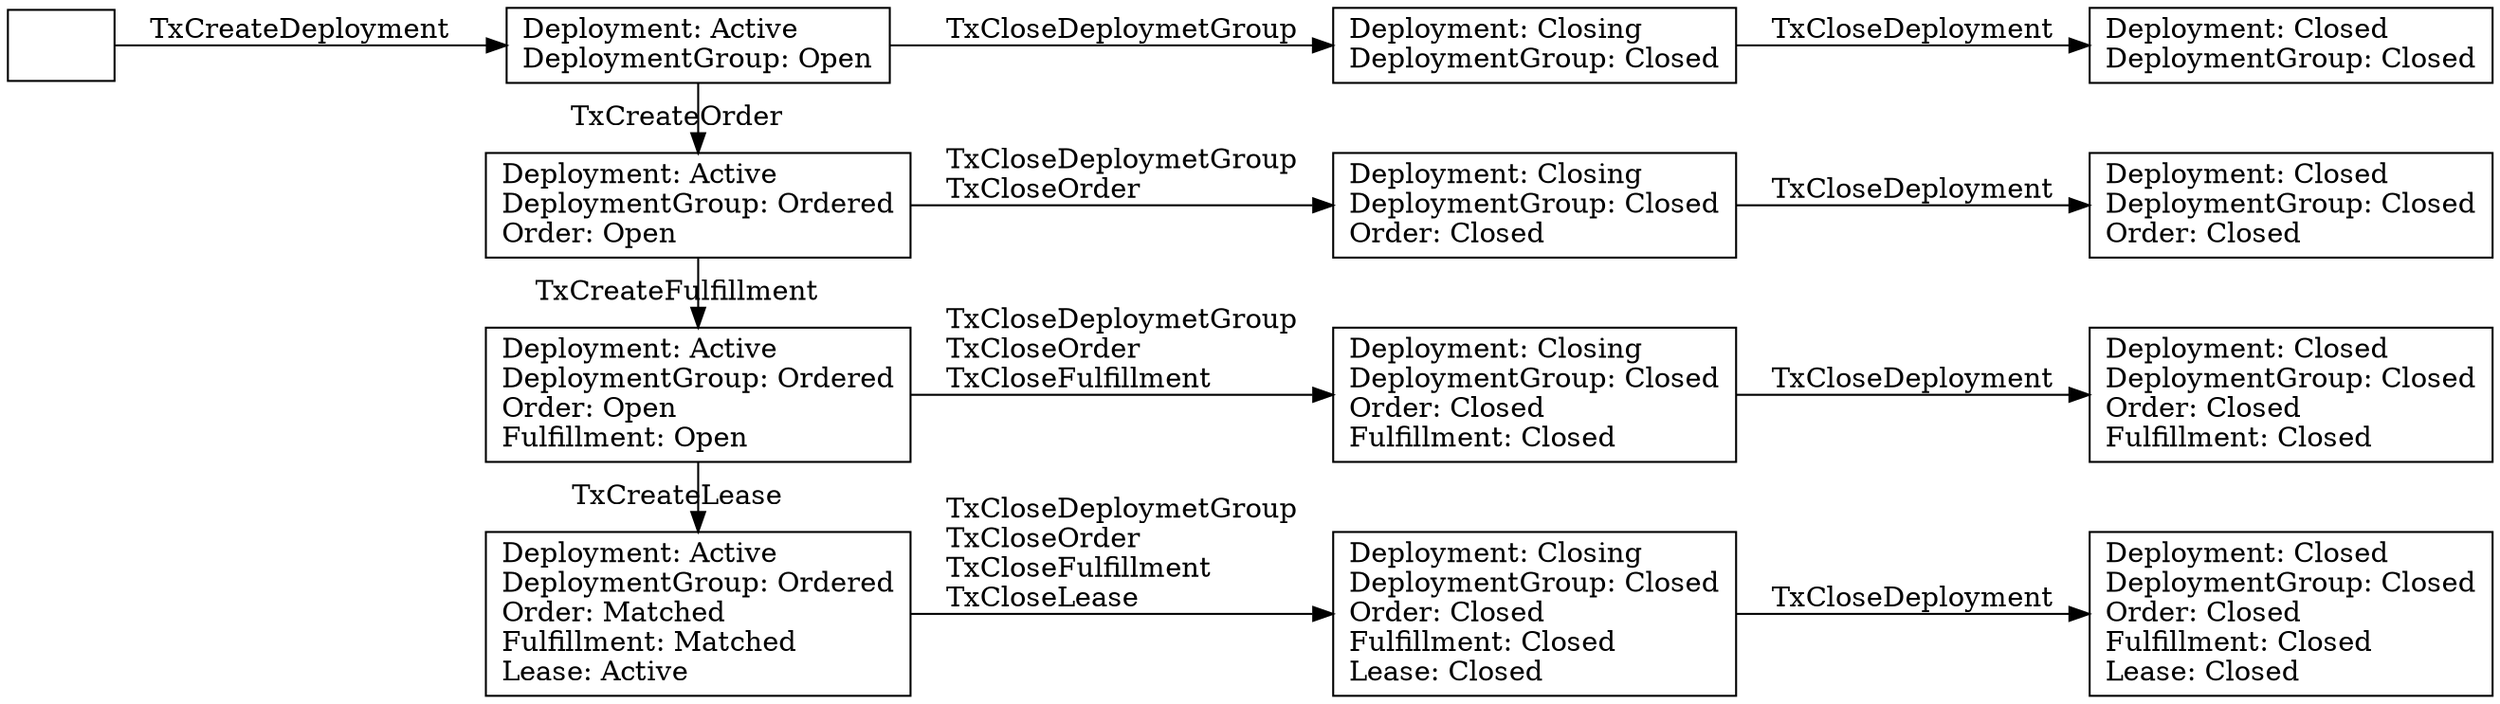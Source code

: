 digraph marketplace {

  rankdir=LR;

  "0"     [shape=box label=""];

  "1"     [shape=box labeljust="1" label="Deployment: Active\lDeploymentGroup: Open\l"];
  "2"     [shape=box labeljust="1" label="Deployment: Active\lDeploymentGroup: Ordered\lOrder: Open\l"];
  "3"     [shape=box labeljust="1" label="Deployment: Active\lDeploymentGroup: Ordered\lOrder: Open\lFulfillment: Open\l"];
  "4"     [shape=box labeljust="1" label="Deployment: Active\lDeploymentGroup: Ordered\lOrder: Matched\lFulfillment: Matched\lLease: Active\l"];

  "5"     [shape=box label="Deployment: Closing\lDeploymentGroup: Closed\l"];
  "6"     [shape=box label="Deployment: Closing\lDeploymentGroup: Closed\lOrder: Closed\l"];
  "7"     [shape=box label="Deployment: Closing\lDeploymentGroup: Closed\lOrder: Closed\lFulfillment: Closed\l"];
  "8"     [shape=box label="Deployment: Closing\lDeploymentGroup: Closed\lOrder: Closed\lFulfillment: Closed\lLease: Closed\l"];

  "9"     [shape=box label="Deployment: Closed\lDeploymentGroup: Closed\l"];
  "10"    [shape=box label="Deployment: Closed\lDeploymentGroup: Closed\lOrder: Closed\l"];
  "11"    [shape=box label="Deployment: Closed\lDeploymentGroup: Closed\lOrder: Closed\lFulfillment: Closed\l"];
  "12"    [shape=box label="Deployment: Closed\lDeploymentGroup: Closed\lOrder: Closed\lFulfillment: Closed\lLease: Closed\l"];

  "0" -> "1"           [label="TxCreateDeployment"];
  "1" -> "2"           [label="TxCreateOrder"];
  "2" -> "3"           [label="TxCreateFulfillment"];
  "3" -> "4"           [label="TxCreateLease"];

  "1" -> "5"           [label="TxCloseDeploymetGroup"];
  "2" -> "6"           [label="TxCloseDeploymetGroup\lTxCloseOrder\l"];
  "3" -> "7"           [label="TxCloseDeploymetGroup\lTxCloseOrder\lTxCloseFulfillment\l"];
  "4" -> "8"           [label="TxCloseDeploymetGroup\lTxCloseOrder\lTxCloseFulfillment\lTxCloseLease\l"];

  "5" -> "9"           [label="TxCloseDeployment"];
  "6" -> "10"          [label="TxCloseDeployment"];
  "7" -> "11"          [label="TxCloseDeployment"];
  "8" -> "12"          [label="TxCloseDeployment"];

  { rank=same "1", "2", "3", "4" }
  { rank=same "5", "6", "7", "8" }
  { rank=same "9", "10", "11", "12" }
}
